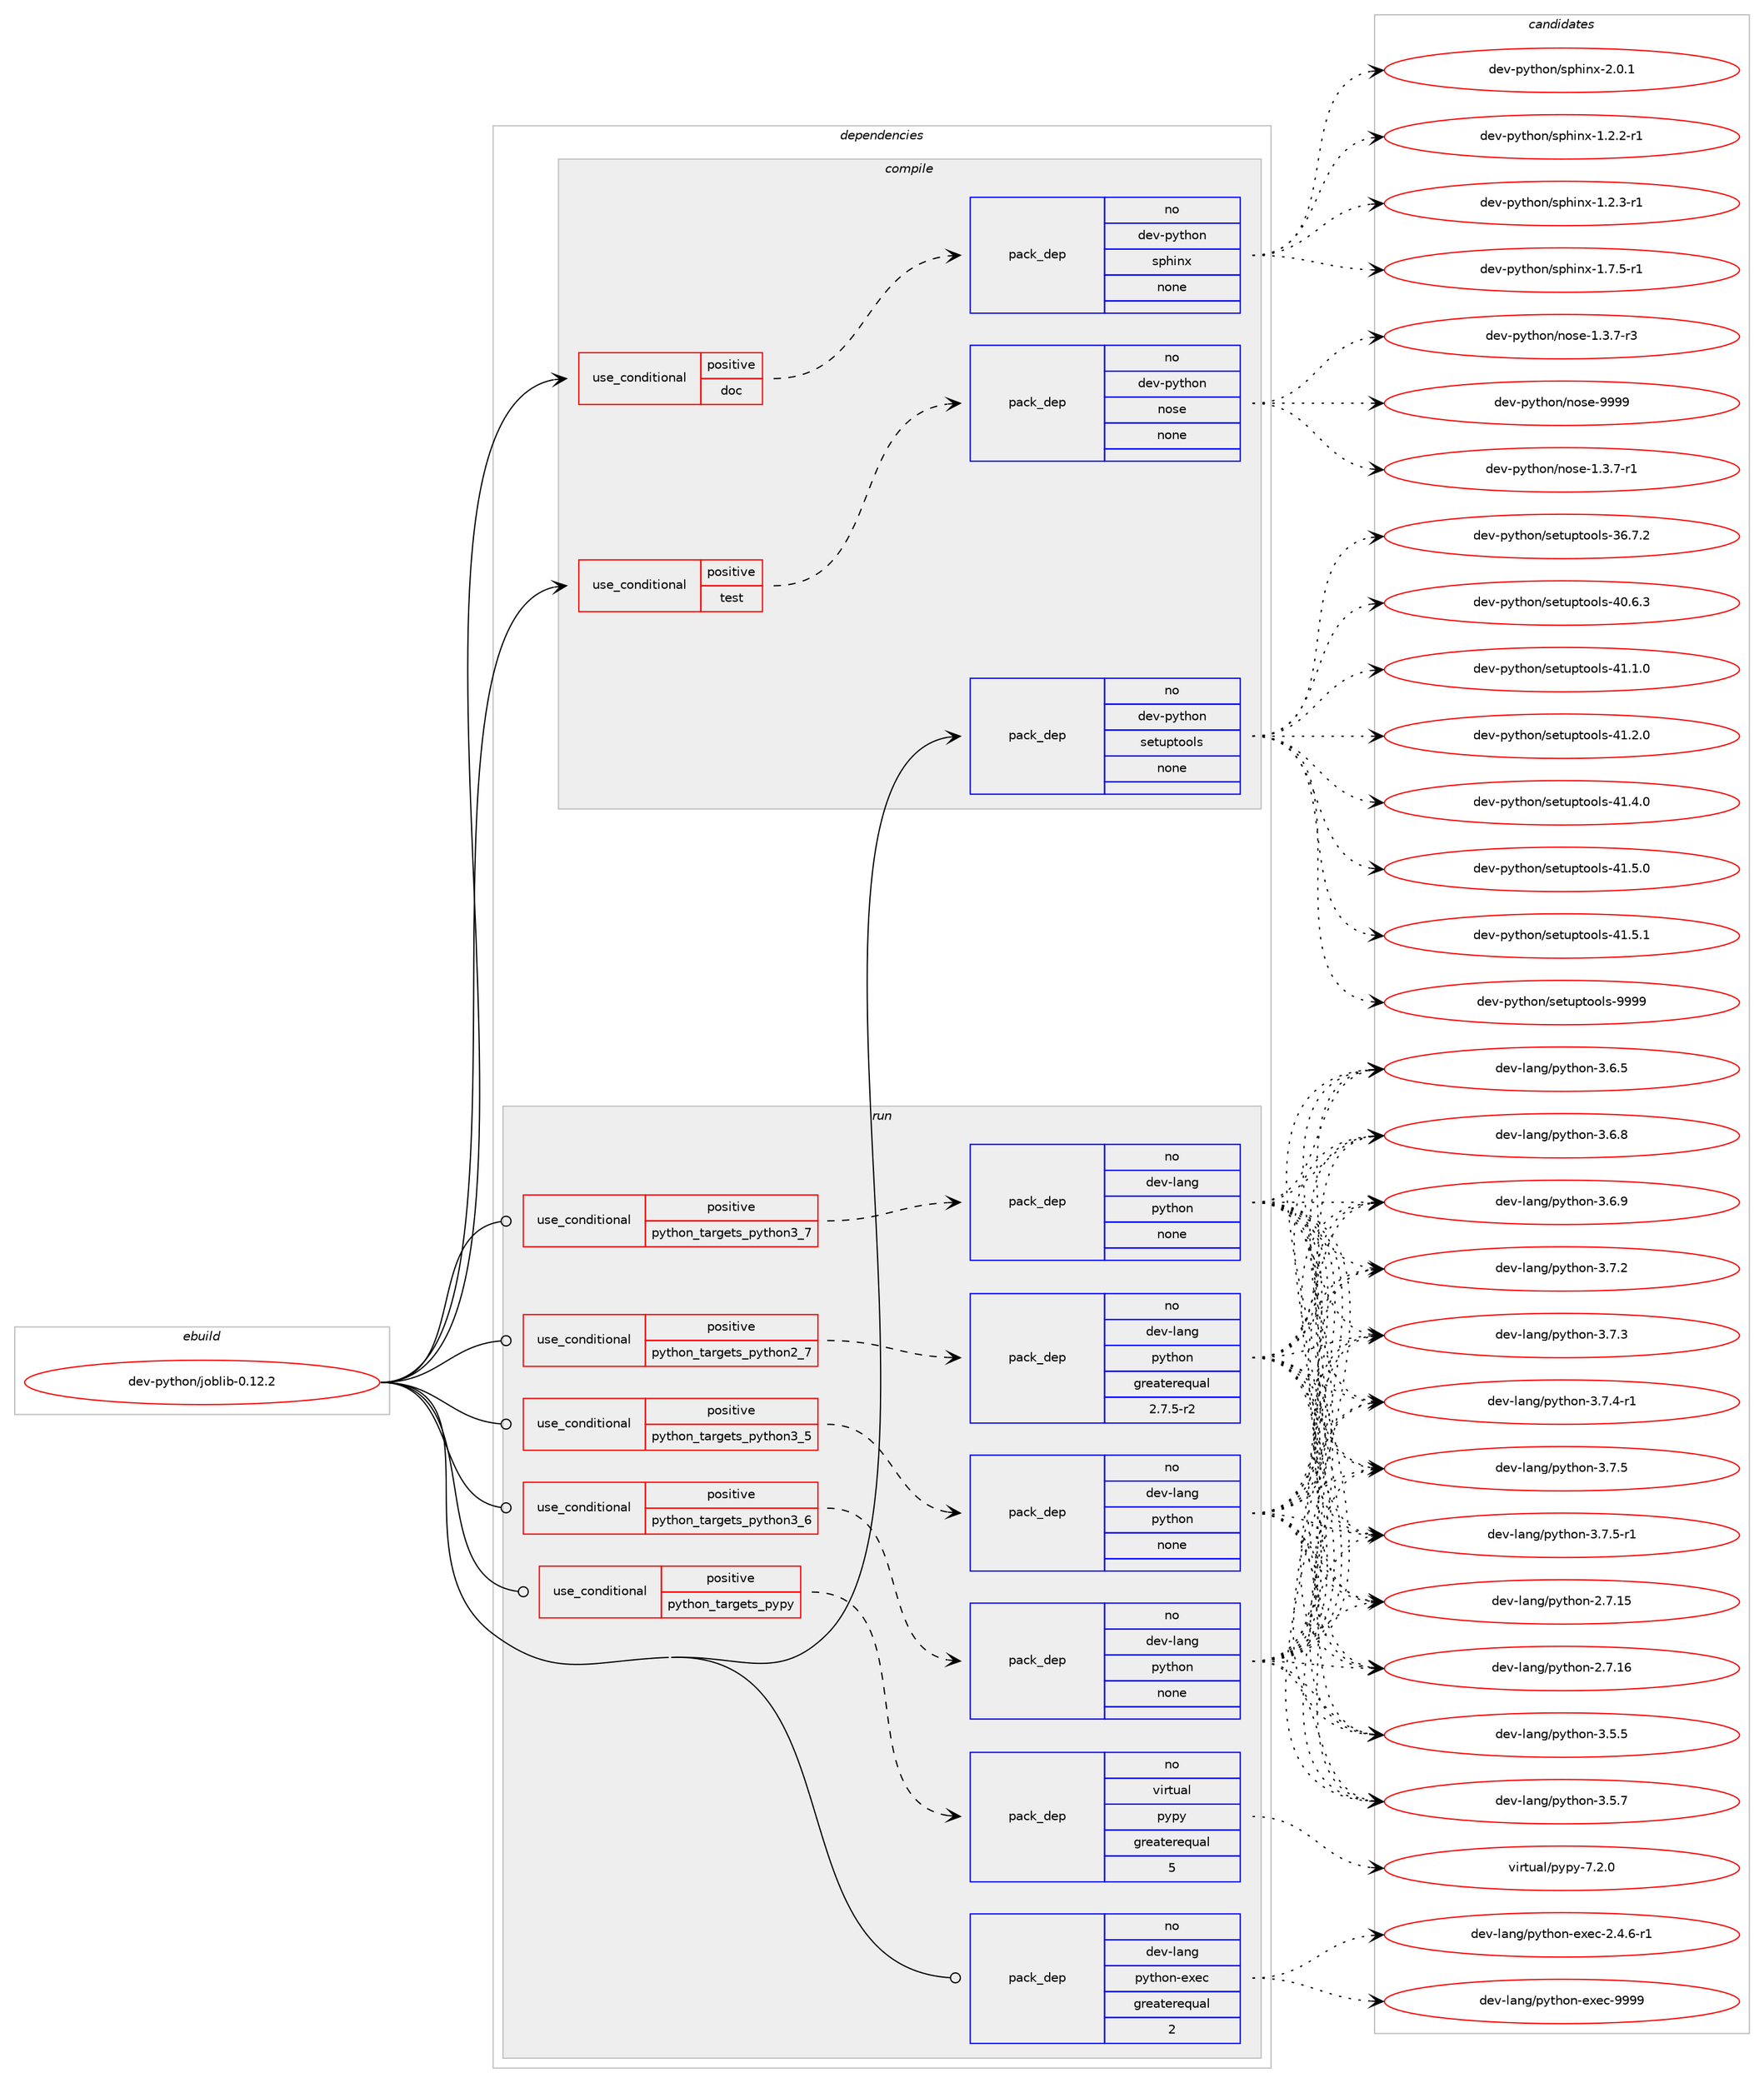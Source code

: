 digraph prolog {

# *************
# Graph options
# *************

newrank=true;
concentrate=true;
compound=true;
graph [rankdir=LR,fontname=Helvetica,fontsize=10,ranksep=1.5];#, ranksep=2.5, nodesep=0.2];
edge  [arrowhead=vee];
node  [fontname=Helvetica,fontsize=10];

# **********
# The ebuild
# **********

subgraph cluster_leftcol {
color=gray;
rank=same;
label=<<i>ebuild</i>>;
id [label="dev-python/joblib-0.12.2", color=red, width=4, href="../dev-python/joblib-0.12.2.svg"];
}

# ****************
# The dependencies
# ****************

subgraph cluster_midcol {
color=gray;
label=<<i>dependencies</i>>;
subgraph cluster_compile {
fillcolor="#eeeeee";
style=filled;
label=<<i>compile</i>>;
subgraph cond141456 {
dependency611311 [label=<<TABLE BORDER="0" CELLBORDER="1" CELLSPACING="0" CELLPADDING="4"><TR><TD ROWSPAN="3" CELLPADDING="10">use_conditional</TD></TR><TR><TD>positive</TD></TR><TR><TD>doc</TD></TR></TABLE>>, shape=none, color=red];
subgraph pack458052 {
dependency611312 [label=<<TABLE BORDER="0" CELLBORDER="1" CELLSPACING="0" CELLPADDING="4" WIDTH="220"><TR><TD ROWSPAN="6" CELLPADDING="30">pack_dep</TD></TR><TR><TD WIDTH="110">no</TD></TR><TR><TD>dev-python</TD></TR><TR><TD>sphinx</TD></TR><TR><TD>none</TD></TR><TR><TD></TD></TR></TABLE>>, shape=none, color=blue];
}
dependency611311:e -> dependency611312:w [weight=20,style="dashed",arrowhead="vee"];
}
id:e -> dependency611311:w [weight=20,style="solid",arrowhead="vee"];
subgraph cond141457 {
dependency611313 [label=<<TABLE BORDER="0" CELLBORDER="1" CELLSPACING="0" CELLPADDING="4"><TR><TD ROWSPAN="3" CELLPADDING="10">use_conditional</TD></TR><TR><TD>positive</TD></TR><TR><TD>test</TD></TR></TABLE>>, shape=none, color=red];
subgraph pack458053 {
dependency611314 [label=<<TABLE BORDER="0" CELLBORDER="1" CELLSPACING="0" CELLPADDING="4" WIDTH="220"><TR><TD ROWSPAN="6" CELLPADDING="30">pack_dep</TD></TR><TR><TD WIDTH="110">no</TD></TR><TR><TD>dev-python</TD></TR><TR><TD>nose</TD></TR><TR><TD>none</TD></TR><TR><TD></TD></TR></TABLE>>, shape=none, color=blue];
}
dependency611313:e -> dependency611314:w [weight=20,style="dashed",arrowhead="vee"];
}
id:e -> dependency611313:w [weight=20,style="solid",arrowhead="vee"];
subgraph pack458054 {
dependency611315 [label=<<TABLE BORDER="0" CELLBORDER="1" CELLSPACING="0" CELLPADDING="4" WIDTH="220"><TR><TD ROWSPAN="6" CELLPADDING="30">pack_dep</TD></TR><TR><TD WIDTH="110">no</TD></TR><TR><TD>dev-python</TD></TR><TR><TD>setuptools</TD></TR><TR><TD>none</TD></TR><TR><TD></TD></TR></TABLE>>, shape=none, color=blue];
}
id:e -> dependency611315:w [weight=20,style="solid",arrowhead="vee"];
}
subgraph cluster_compileandrun {
fillcolor="#eeeeee";
style=filled;
label=<<i>compile and run</i>>;
}
subgraph cluster_run {
fillcolor="#eeeeee";
style=filled;
label=<<i>run</i>>;
subgraph cond141458 {
dependency611316 [label=<<TABLE BORDER="0" CELLBORDER="1" CELLSPACING="0" CELLPADDING="4"><TR><TD ROWSPAN="3" CELLPADDING="10">use_conditional</TD></TR><TR><TD>positive</TD></TR><TR><TD>python_targets_pypy</TD></TR></TABLE>>, shape=none, color=red];
subgraph pack458055 {
dependency611317 [label=<<TABLE BORDER="0" CELLBORDER="1" CELLSPACING="0" CELLPADDING="4" WIDTH="220"><TR><TD ROWSPAN="6" CELLPADDING="30">pack_dep</TD></TR><TR><TD WIDTH="110">no</TD></TR><TR><TD>virtual</TD></TR><TR><TD>pypy</TD></TR><TR><TD>greaterequal</TD></TR><TR><TD>5</TD></TR></TABLE>>, shape=none, color=blue];
}
dependency611316:e -> dependency611317:w [weight=20,style="dashed",arrowhead="vee"];
}
id:e -> dependency611316:w [weight=20,style="solid",arrowhead="odot"];
subgraph cond141459 {
dependency611318 [label=<<TABLE BORDER="0" CELLBORDER="1" CELLSPACING="0" CELLPADDING="4"><TR><TD ROWSPAN="3" CELLPADDING="10">use_conditional</TD></TR><TR><TD>positive</TD></TR><TR><TD>python_targets_python2_7</TD></TR></TABLE>>, shape=none, color=red];
subgraph pack458056 {
dependency611319 [label=<<TABLE BORDER="0" CELLBORDER="1" CELLSPACING="0" CELLPADDING="4" WIDTH="220"><TR><TD ROWSPAN="6" CELLPADDING="30">pack_dep</TD></TR><TR><TD WIDTH="110">no</TD></TR><TR><TD>dev-lang</TD></TR><TR><TD>python</TD></TR><TR><TD>greaterequal</TD></TR><TR><TD>2.7.5-r2</TD></TR></TABLE>>, shape=none, color=blue];
}
dependency611318:e -> dependency611319:w [weight=20,style="dashed",arrowhead="vee"];
}
id:e -> dependency611318:w [weight=20,style="solid",arrowhead="odot"];
subgraph cond141460 {
dependency611320 [label=<<TABLE BORDER="0" CELLBORDER="1" CELLSPACING="0" CELLPADDING="4"><TR><TD ROWSPAN="3" CELLPADDING="10">use_conditional</TD></TR><TR><TD>positive</TD></TR><TR><TD>python_targets_python3_5</TD></TR></TABLE>>, shape=none, color=red];
subgraph pack458057 {
dependency611321 [label=<<TABLE BORDER="0" CELLBORDER="1" CELLSPACING="0" CELLPADDING="4" WIDTH="220"><TR><TD ROWSPAN="6" CELLPADDING="30">pack_dep</TD></TR><TR><TD WIDTH="110">no</TD></TR><TR><TD>dev-lang</TD></TR><TR><TD>python</TD></TR><TR><TD>none</TD></TR><TR><TD></TD></TR></TABLE>>, shape=none, color=blue];
}
dependency611320:e -> dependency611321:w [weight=20,style="dashed",arrowhead="vee"];
}
id:e -> dependency611320:w [weight=20,style="solid",arrowhead="odot"];
subgraph cond141461 {
dependency611322 [label=<<TABLE BORDER="0" CELLBORDER="1" CELLSPACING="0" CELLPADDING="4"><TR><TD ROWSPAN="3" CELLPADDING="10">use_conditional</TD></TR><TR><TD>positive</TD></TR><TR><TD>python_targets_python3_6</TD></TR></TABLE>>, shape=none, color=red];
subgraph pack458058 {
dependency611323 [label=<<TABLE BORDER="0" CELLBORDER="1" CELLSPACING="0" CELLPADDING="4" WIDTH="220"><TR><TD ROWSPAN="6" CELLPADDING="30">pack_dep</TD></TR><TR><TD WIDTH="110">no</TD></TR><TR><TD>dev-lang</TD></TR><TR><TD>python</TD></TR><TR><TD>none</TD></TR><TR><TD></TD></TR></TABLE>>, shape=none, color=blue];
}
dependency611322:e -> dependency611323:w [weight=20,style="dashed",arrowhead="vee"];
}
id:e -> dependency611322:w [weight=20,style="solid",arrowhead="odot"];
subgraph cond141462 {
dependency611324 [label=<<TABLE BORDER="0" CELLBORDER="1" CELLSPACING="0" CELLPADDING="4"><TR><TD ROWSPAN="3" CELLPADDING="10">use_conditional</TD></TR><TR><TD>positive</TD></TR><TR><TD>python_targets_python3_7</TD></TR></TABLE>>, shape=none, color=red];
subgraph pack458059 {
dependency611325 [label=<<TABLE BORDER="0" CELLBORDER="1" CELLSPACING="0" CELLPADDING="4" WIDTH="220"><TR><TD ROWSPAN="6" CELLPADDING="30">pack_dep</TD></TR><TR><TD WIDTH="110">no</TD></TR><TR><TD>dev-lang</TD></TR><TR><TD>python</TD></TR><TR><TD>none</TD></TR><TR><TD></TD></TR></TABLE>>, shape=none, color=blue];
}
dependency611324:e -> dependency611325:w [weight=20,style="dashed",arrowhead="vee"];
}
id:e -> dependency611324:w [weight=20,style="solid",arrowhead="odot"];
subgraph pack458060 {
dependency611326 [label=<<TABLE BORDER="0" CELLBORDER="1" CELLSPACING="0" CELLPADDING="4" WIDTH="220"><TR><TD ROWSPAN="6" CELLPADDING="30">pack_dep</TD></TR><TR><TD WIDTH="110">no</TD></TR><TR><TD>dev-lang</TD></TR><TR><TD>python-exec</TD></TR><TR><TD>greaterequal</TD></TR><TR><TD>2</TD></TR></TABLE>>, shape=none, color=blue];
}
id:e -> dependency611326:w [weight=20,style="solid",arrowhead="odot"];
}
}

# **************
# The candidates
# **************

subgraph cluster_choices {
rank=same;
color=gray;
label=<<i>candidates</i>>;

subgraph choice458052 {
color=black;
nodesep=1;
choice10010111845112121116104111110471151121041051101204549465046504511449 [label="dev-python/sphinx-1.2.2-r1", color=red, width=4,href="../dev-python/sphinx-1.2.2-r1.svg"];
choice10010111845112121116104111110471151121041051101204549465046514511449 [label="dev-python/sphinx-1.2.3-r1", color=red, width=4,href="../dev-python/sphinx-1.2.3-r1.svg"];
choice10010111845112121116104111110471151121041051101204549465546534511449 [label="dev-python/sphinx-1.7.5-r1", color=red, width=4,href="../dev-python/sphinx-1.7.5-r1.svg"];
choice1001011184511212111610411111047115112104105110120455046484649 [label="dev-python/sphinx-2.0.1", color=red, width=4,href="../dev-python/sphinx-2.0.1.svg"];
dependency611312:e -> choice10010111845112121116104111110471151121041051101204549465046504511449:w [style=dotted,weight="100"];
dependency611312:e -> choice10010111845112121116104111110471151121041051101204549465046514511449:w [style=dotted,weight="100"];
dependency611312:e -> choice10010111845112121116104111110471151121041051101204549465546534511449:w [style=dotted,weight="100"];
dependency611312:e -> choice1001011184511212111610411111047115112104105110120455046484649:w [style=dotted,weight="100"];
}
subgraph choice458053 {
color=black;
nodesep=1;
choice10010111845112121116104111110471101111151014549465146554511449 [label="dev-python/nose-1.3.7-r1", color=red, width=4,href="../dev-python/nose-1.3.7-r1.svg"];
choice10010111845112121116104111110471101111151014549465146554511451 [label="dev-python/nose-1.3.7-r3", color=red, width=4,href="../dev-python/nose-1.3.7-r3.svg"];
choice10010111845112121116104111110471101111151014557575757 [label="dev-python/nose-9999", color=red, width=4,href="../dev-python/nose-9999.svg"];
dependency611314:e -> choice10010111845112121116104111110471101111151014549465146554511449:w [style=dotted,weight="100"];
dependency611314:e -> choice10010111845112121116104111110471101111151014549465146554511451:w [style=dotted,weight="100"];
dependency611314:e -> choice10010111845112121116104111110471101111151014557575757:w [style=dotted,weight="100"];
}
subgraph choice458054 {
color=black;
nodesep=1;
choice100101118451121211161041111104711510111611711211611111110811545515446554650 [label="dev-python/setuptools-36.7.2", color=red, width=4,href="../dev-python/setuptools-36.7.2.svg"];
choice100101118451121211161041111104711510111611711211611111110811545524846544651 [label="dev-python/setuptools-40.6.3", color=red, width=4,href="../dev-python/setuptools-40.6.3.svg"];
choice100101118451121211161041111104711510111611711211611111110811545524946494648 [label="dev-python/setuptools-41.1.0", color=red, width=4,href="../dev-python/setuptools-41.1.0.svg"];
choice100101118451121211161041111104711510111611711211611111110811545524946504648 [label="dev-python/setuptools-41.2.0", color=red, width=4,href="../dev-python/setuptools-41.2.0.svg"];
choice100101118451121211161041111104711510111611711211611111110811545524946524648 [label="dev-python/setuptools-41.4.0", color=red, width=4,href="../dev-python/setuptools-41.4.0.svg"];
choice100101118451121211161041111104711510111611711211611111110811545524946534648 [label="dev-python/setuptools-41.5.0", color=red, width=4,href="../dev-python/setuptools-41.5.0.svg"];
choice100101118451121211161041111104711510111611711211611111110811545524946534649 [label="dev-python/setuptools-41.5.1", color=red, width=4,href="../dev-python/setuptools-41.5.1.svg"];
choice10010111845112121116104111110471151011161171121161111111081154557575757 [label="dev-python/setuptools-9999", color=red, width=4,href="../dev-python/setuptools-9999.svg"];
dependency611315:e -> choice100101118451121211161041111104711510111611711211611111110811545515446554650:w [style=dotted,weight="100"];
dependency611315:e -> choice100101118451121211161041111104711510111611711211611111110811545524846544651:w [style=dotted,weight="100"];
dependency611315:e -> choice100101118451121211161041111104711510111611711211611111110811545524946494648:w [style=dotted,weight="100"];
dependency611315:e -> choice100101118451121211161041111104711510111611711211611111110811545524946504648:w [style=dotted,weight="100"];
dependency611315:e -> choice100101118451121211161041111104711510111611711211611111110811545524946524648:w [style=dotted,weight="100"];
dependency611315:e -> choice100101118451121211161041111104711510111611711211611111110811545524946534648:w [style=dotted,weight="100"];
dependency611315:e -> choice100101118451121211161041111104711510111611711211611111110811545524946534649:w [style=dotted,weight="100"];
dependency611315:e -> choice10010111845112121116104111110471151011161171121161111111081154557575757:w [style=dotted,weight="100"];
}
subgraph choice458055 {
color=black;
nodesep=1;
choice1181051141161179710847112121112121455546504648 [label="virtual/pypy-7.2.0", color=red, width=4,href="../virtual/pypy-7.2.0.svg"];
dependency611317:e -> choice1181051141161179710847112121112121455546504648:w [style=dotted,weight="100"];
}
subgraph choice458056 {
color=black;
nodesep=1;
choice10010111845108971101034711212111610411111045504655464953 [label="dev-lang/python-2.7.15", color=red, width=4,href="../dev-lang/python-2.7.15.svg"];
choice10010111845108971101034711212111610411111045504655464954 [label="dev-lang/python-2.7.16", color=red, width=4,href="../dev-lang/python-2.7.16.svg"];
choice100101118451089711010347112121116104111110455146534653 [label="dev-lang/python-3.5.5", color=red, width=4,href="../dev-lang/python-3.5.5.svg"];
choice100101118451089711010347112121116104111110455146534655 [label="dev-lang/python-3.5.7", color=red, width=4,href="../dev-lang/python-3.5.7.svg"];
choice100101118451089711010347112121116104111110455146544653 [label="dev-lang/python-3.6.5", color=red, width=4,href="../dev-lang/python-3.6.5.svg"];
choice100101118451089711010347112121116104111110455146544656 [label="dev-lang/python-3.6.8", color=red, width=4,href="../dev-lang/python-3.6.8.svg"];
choice100101118451089711010347112121116104111110455146544657 [label="dev-lang/python-3.6.9", color=red, width=4,href="../dev-lang/python-3.6.9.svg"];
choice100101118451089711010347112121116104111110455146554650 [label="dev-lang/python-3.7.2", color=red, width=4,href="../dev-lang/python-3.7.2.svg"];
choice100101118451089711010347112121116104111110455146554651 [label="dev-lang/python-3.7.3", color=red, width=4,href="../dev-lang/python-3.7.3.svg"];
choice1001011184510897110103471121211161041111104551465546524511449 [label="dev-lang/python-3.7.4-r1", color=red, width=4,href="../dev-lang/python-3.7.4-r1.svg"];
choice100101118451089711010347112121116104111110455146554653 [label="dev-lang/python-3.7.5", color=red, width=4,href="../dev-lang/python-3.7.5.svg"];
choice1001011184510897110103471121211161041111104551465546534511449 [label="dev-lang/python-3.7.5-r1", color=red, width=4,href="../dev-lang/python-3.7.5-r1.svg"];
dependency611319:e -> choice10010111845108971101034711212111610411111045504655464953:w [style=dotted,weight="100"];
dependency611319:e -> choice10010111845108971101034711212111610411111045504655464954:w [style=dotted,weight="100"];
dependency611319:e -> choice100101118451089711010347112121116104111110455146534653:w [style=dotted,weight="100"];
dependency611319:e -> choice100101118451089711010347112121116104111110455146534655:w [style=dotted,weight="100"];
dependency611319:e -> choice100101118451089711010347112121116104111110455146544653:w [style=dotted,weight="100"];
dependency611319:e -> choice100101118451089711010347112121116104111110455146544656:w [style=dotted,weight="100"];
dependency611319:e -> choice100101118451089711010347112121116104111110455146544657:w [style=dotted,weight="100"];
dependency611319:e -> choice100101118451089711010347112121116104111110455146554650:w [style=dotted,weight="100"];
dependency611319:e -> choice100101118451089711010347112121116104111110455146554651:w [style=dotted,weight="100"];
dependency611319:e -> choice1001011184510897110103471121211161041111104551465546524511449:w [style=dotted,weight="100"];
dependency611319:e -> choice100101118451089711010347112121116104111110455146554653:w [style=dotted,weight="100"];
dependency611319:e -> choice1001011184510897110103471121211161041111104551465546534511449:w [style=dotted,weight="100"];
}
subgraph choice458057 {
color=black;
nodesep=1;
choice10010111845108971101034711212111610411111045504655464953 [label="dev-lang/python-2.7.15", color=red, width=4,href="../dev-lang/python-2.7.15.svg"];
choice10010111845108971101034711212111610411111045504655464954 [label="dev-lang/python-2.7.16", color=red, width=4,href="../dev-lang/python-2.7.16.svg"];
choice100101118451089711010347112121116104111110455146534653 [label="dev-lang/python-3.5.5", color=red, width=4,href="../dev-lang/python-3.5.5.svg"];
choice100101118451089711010347112121116104111110455146534655 [label="dev-lang/python-3.5.7", color=red, width=4,href="../dev-lang/python-3.5.7.svg"];
choice100101118451089711010347112121116104111110455146544653 [label="dev-lang/python-3.6.5", color=red, width=4,href="../dev-lang/python-3.6.5.svg"];
choice100101118451089711010347112121116104111110455146544656 [label="dev-lang/python-3.6.8", color=red, width=4,href="../dev-lang/python-3.6.8.svg"];
choice100101118451089711010347112121116104111110455146544657 [label="dev-lang/python-3.6.9", color=red, width=4,href="../dev-lang/python-3.6.9.svg"];
choice100101118451089711010347112121116104111110455146554650 [label="dev-lang/python-3.7.2", color=red, width=4,href="../dev-lang/python-3.7.2.svg"];
choice100101118451089711010347112121116104111110455146554651 [label="dev-lang/python-3.7.3", color=red, width=4,href="../dev-lang/python-3.7.3.svg"];
choice1001011184510897110103471121211161041111104551465546524511449 [label="dev-lang/python-3.7.4-r1", color=red, width=4,href="../dev-lang/python-3.7.4-r1.svg"];
choice100101118451089711010347112121116104111110455146554653 [label="dev-lang/python-3.7.5", color=red, width=4,href="../dev-lang/python-3.7.5.svg"];
choice1001011184510897110103471121211161041111104551465546534511449 [label="dev-lang/python-3.7.5-r1", color=red, width=4,href="../dev-lang/python-3.7.5-r1.svg"];
dependency611321:e -> choice10010111845108971101034711212111610411111045504655464953:w [style=dotted,weight="100"];
dependency611321:e -> choice10010111845108971101034711212111610411111045504655464954:w [style=dotted,weight="100"];
dependency611321:e -> choice100101118451089711010347112121116104111110455146534653:w [style=dotted,weight="100"];
dependency611321:e -> choice100101118451089711010347112121116104111110455146534655:w [style=dotted,weight="100"];
dependency611321:e -> choice100101118451089711010347112121116104111110455146544653:w [style=dotted,weight="100"];
dependency611321:e -> choice100101118451089711010347112121116104111110455146544656:w [style=dotted,weight="100"];
dependency611321:e -> choice100101118451089711010347112121116104111110455146544657:w [style=dotted,weight="100"];
dependency611321:e -> choice100101118451089711010347112121116104111110455146554650:w [style=dotted,weight="100"];
dependency611321:e -> choice100101118451089711010347112121116104111110455146554651:w [style=dotted,weight="100"];
dependency611321:e -> choice1001011184510897110103471121211161041111104551465546524511449:w [style=dotted,weight="100"];
dependency611321:e -> choice100101118451089711010347112121116104111110455146554653:w [style=dotted,weight="100"];
dependency611321:e -> choice1001011184510897110103471121211161041111104551465546534511449:w [style=dotted,weight="100"];
}
subgraph choice458058 {
color=black;
nodesep=1;
choice10010111845108971101034711212111610411111045504655464953 [label="dev-lang/python-2.7.15", color=red, width=4,href="../dev-lang/python-2.7.15.svg"];
choice10010111845108971101034711212111610411111045504655464954 [label="dev-lang/python-2.7.16", color=red, width=4,href="../dev-lang/python-2.7.16.svg"];
choice100101118451089711010347112121116104111110455146534653 [label="dev-lang/python-3.5.5", color=red, width=4,href="../dev-lang/python-3.5.5.svg"];
choice100101118451089711010347112121116104111110455146534655 [label="dev-lang/python-3.5.7", color=red, width=4,href="../dev-lang/python-3.5.7.svg"];
choice100101118451089711010347112121116104111110455146544653 [label="dev-lang/python-3.6.5", color=red, width=4,href="../dev-lang/python-3.6.5.svg"];
choice100101118451089711010347112121116104111110455146544656 [label="dev-lang/python-3.6.8", color=red, width=4,href="../dev-lang/python-3.6.8.svg"];
choice100101118451089711010347112121116104111110455146544657 [label="dev-lang/python-3.6.9", color=red, width=4,href="../dev-lang/python-3.6.9.svg"];
choice100101118451089711010347112121116104111110455146554650 [label="dev-lang/python-3.7.2", color=red, width=4,href="../dev-lang/python-3.7.2.svg"];
choice100101118451089711010347112121116104111110455146554651 [label="dev-lang/python-3.7.3", color=red, width=4,href="../dev-lang/python-3.7.3.svg"];
choice1001011184510897110103471121211161041111104551465546524511449 [label="dev-lang/python-3.7.4-r1", color=red, width=4,href="../dev-lang/python-3.7.4-r1.svg"];
choice100101118451089711010347112121116104111110455146554653 [label="dev-lang/python-3.7.5", color=red, width=4,href="../dev-lang/python-3.7.5.svg"];
choice1001011184510897110103471121211161041111104551465546534511449 [label="dev-lang/python-3.7.5-r1", color=red, width=4,href="../dev-lang/python-3.7.5-r1.svg"];
dependency611323:e -> choice10010111845108971101034711212111610411111045504655464953:w [style=dotted,weight="100"];
dependency611323:e -> choice10010111845108971101034711212111610411111045504655464954:w [style=dotted,weight="100"];
dependency611323:e -> choice100101118451089711010347112121116104111110455146534653:w [style=dotted,weight="100"];
dependency611323:e -> choice100101118451089711010347112121116104111110455146534655:w [style=dotted,weight="100"];
dependency611323:e -> choice100101118451089711010347112121116104111110455146544653:w [style=dotted,weight="100"];
dependency611323:e -> choice100101118451089711010347112121116104111110455146544656:w [style=dotted,weight="100"];
dependency611323:e -> choice100101118451089711010347112121116104111110455146544657:w [style=dotted,weight="100"];
dependency611323:e -> choice100101118451089711010347112121116104111110455146554650:w [style=dotted,weight="100"];
dependency611323:e -> choice100101118451089711010347112121116104111110455146554651:w [style=dotted,weight="100"];
dependency611323:e -> choice1001011184510897110103471121211161041111104551465546524511449:w [style=dotted,weight="100"];
dependency611323:e -> choice100101118451089711010347112121116104111110455146554653:w [style=dotted,weight="100"];
dependency611323:e -> choice1001011184510897110103471121211161041111104551465546534511449:w [style=dotted,weight="100"];
}
subgraph choice458059 {
color=black;
nodesep=1;
choice10010111845108971101034711212111610411111045504655464953 [label="dev-lang/python-2.7.15", color=red, width=4,href="../dev-lang/python-2.7.15.svg"];
choice10010111845108971101034711212111610411111045504655464954 [label="dev-lang/python-2.7.16", color=red, width=4,href="../dev-lang/python-2.7.16.svg"];
choice100101118451089711010347112121116104111110455146534653 [label="dev-lang/python-3.5.5", color=red, width=4,href="../dev-lang/python-3.5.5.svg"];
choice100101118451089711010347112121116104111110455146534655 [label="dev-lang/python-3.5.7", color=red, width=4,href="../dev-lang/python-3.5.7.svg"];
choice100101118451089711010347112121116104111110455146544653 [label="dev-lang/python-3.6.5", color=red, width=4,href="../dev-lang/python-3.6.5.svg"];
choice100101118451089711010347112121116104111110455146544656 [label="dev-lang/python-3.6.8", color=red, width=4,href="../dev-lang/python-3.6.8.svg"];
choice100101118451089711010347112121116104111110455146544657 [label="dev-lang/python-3.6.9", color=red, width=4,href="../dev-lang/python-3.6.9.svg"];
choice100101118451089711010347112121116104111110455146554650 [label="dev-lang/python-3.7.2", color=red, width=4,href="../dev-lang/python-3.7.2.svg"];
choice100101118451089711010347112121116104111110455146554651 [label="dev-lang/python-3.7.3", color=red, width=4,href="../dev-lang/python-3.7.3.svg"];
choice1001011184510897110103471121211161041111104551465546524511449 [label="dev-lang/python-3.7.4-r1", color=red, width=4,href="../dev-lang/python-3.7.4-r1.svg"];
choice100101118451089711010347112121116104111110455146554653 [label="dev-lang/python-3.7.5", color=red, width=4,href="../dev-lang/python-3.7.5.svg"];
choice1001011184510897110103471121211161041111104551465546534511449 [label="dev-lang/python-3.7.5-r1", color=red, width=4,href="../dev-lang/python-3.7.5-r1.svg"];
dependency611325:e -> choice10010111845108971101034711212111610411111045504655464953:w [style=dotted,weight="100"];
dependency611325:e -> choice10010111845108971101034711212111610411111045504655464954:w [style=dotted,weight="100"];
dependency611325:e -> choice100101118451089711010347112121116104111110455146534653:w [style=dotted,weight="100"];
dependency611325:e -> choice100101118451089711010347112121116104111110455146534655:w [style=dotted,weight="100"];
dependency611325:e -> choice100101118451089711010347112121116104111110455146544653:w [style=dotted,weight="100"];
dependency611325:e -> choice100101118451089711010347112121116104111110455146544656:w [style=dotted,weight="100"];
dependency611325:e -> choice100101118451089711010347112121116104111110455146544657:w [style=dotted,weight="100"];
dependency611325:e -> choice100101118451089711010347112121116104111110455146554650:w [style=dotted,weight="100"];
dependency611325:e -> choice100101118451089711010347112121116104111110455146554651:w [style=dotted,weight="100"];
dependency611325:e -> choice1001011184510897110103471121211161041111104551465546524511449:w [style=dotted,weight="100"];
dependency611325:e -> choice100101118451089711010347112121116104111110455146554653:w [style=dotted,weight="100"];
dependency611325:e -> choice1001011184510897110103471121211161041111104551465546534511449:w [style=dotted,weight="100"];
}
subgraph choice458060 {
color=black;
nodesep=1;
choice10010111845108971101034711212111610411111045101120101994550465246544511449 [label="dev-lang/python-exec-2.4.6-r1", color=red, width=4,href="../dev-lang/python-exec-2.4.6-r1.svg"];
choice10010111845108971101034711212111610411111045101120101994557575757 [label="dev-lang/python-exec-9999", color=red, width=4,href="../dev-lang/python-exec-9999.svg"];
dependency611326:e -> choice10010111845108971101034711212111610411111045101120101994550465246544511449:w [style=dotted,weight="100"];
dependency611326:e -> choice10010111845108971101034711212111610411111045101120101994557575757:w [style=dotted,weight="100"];
}
}

}
